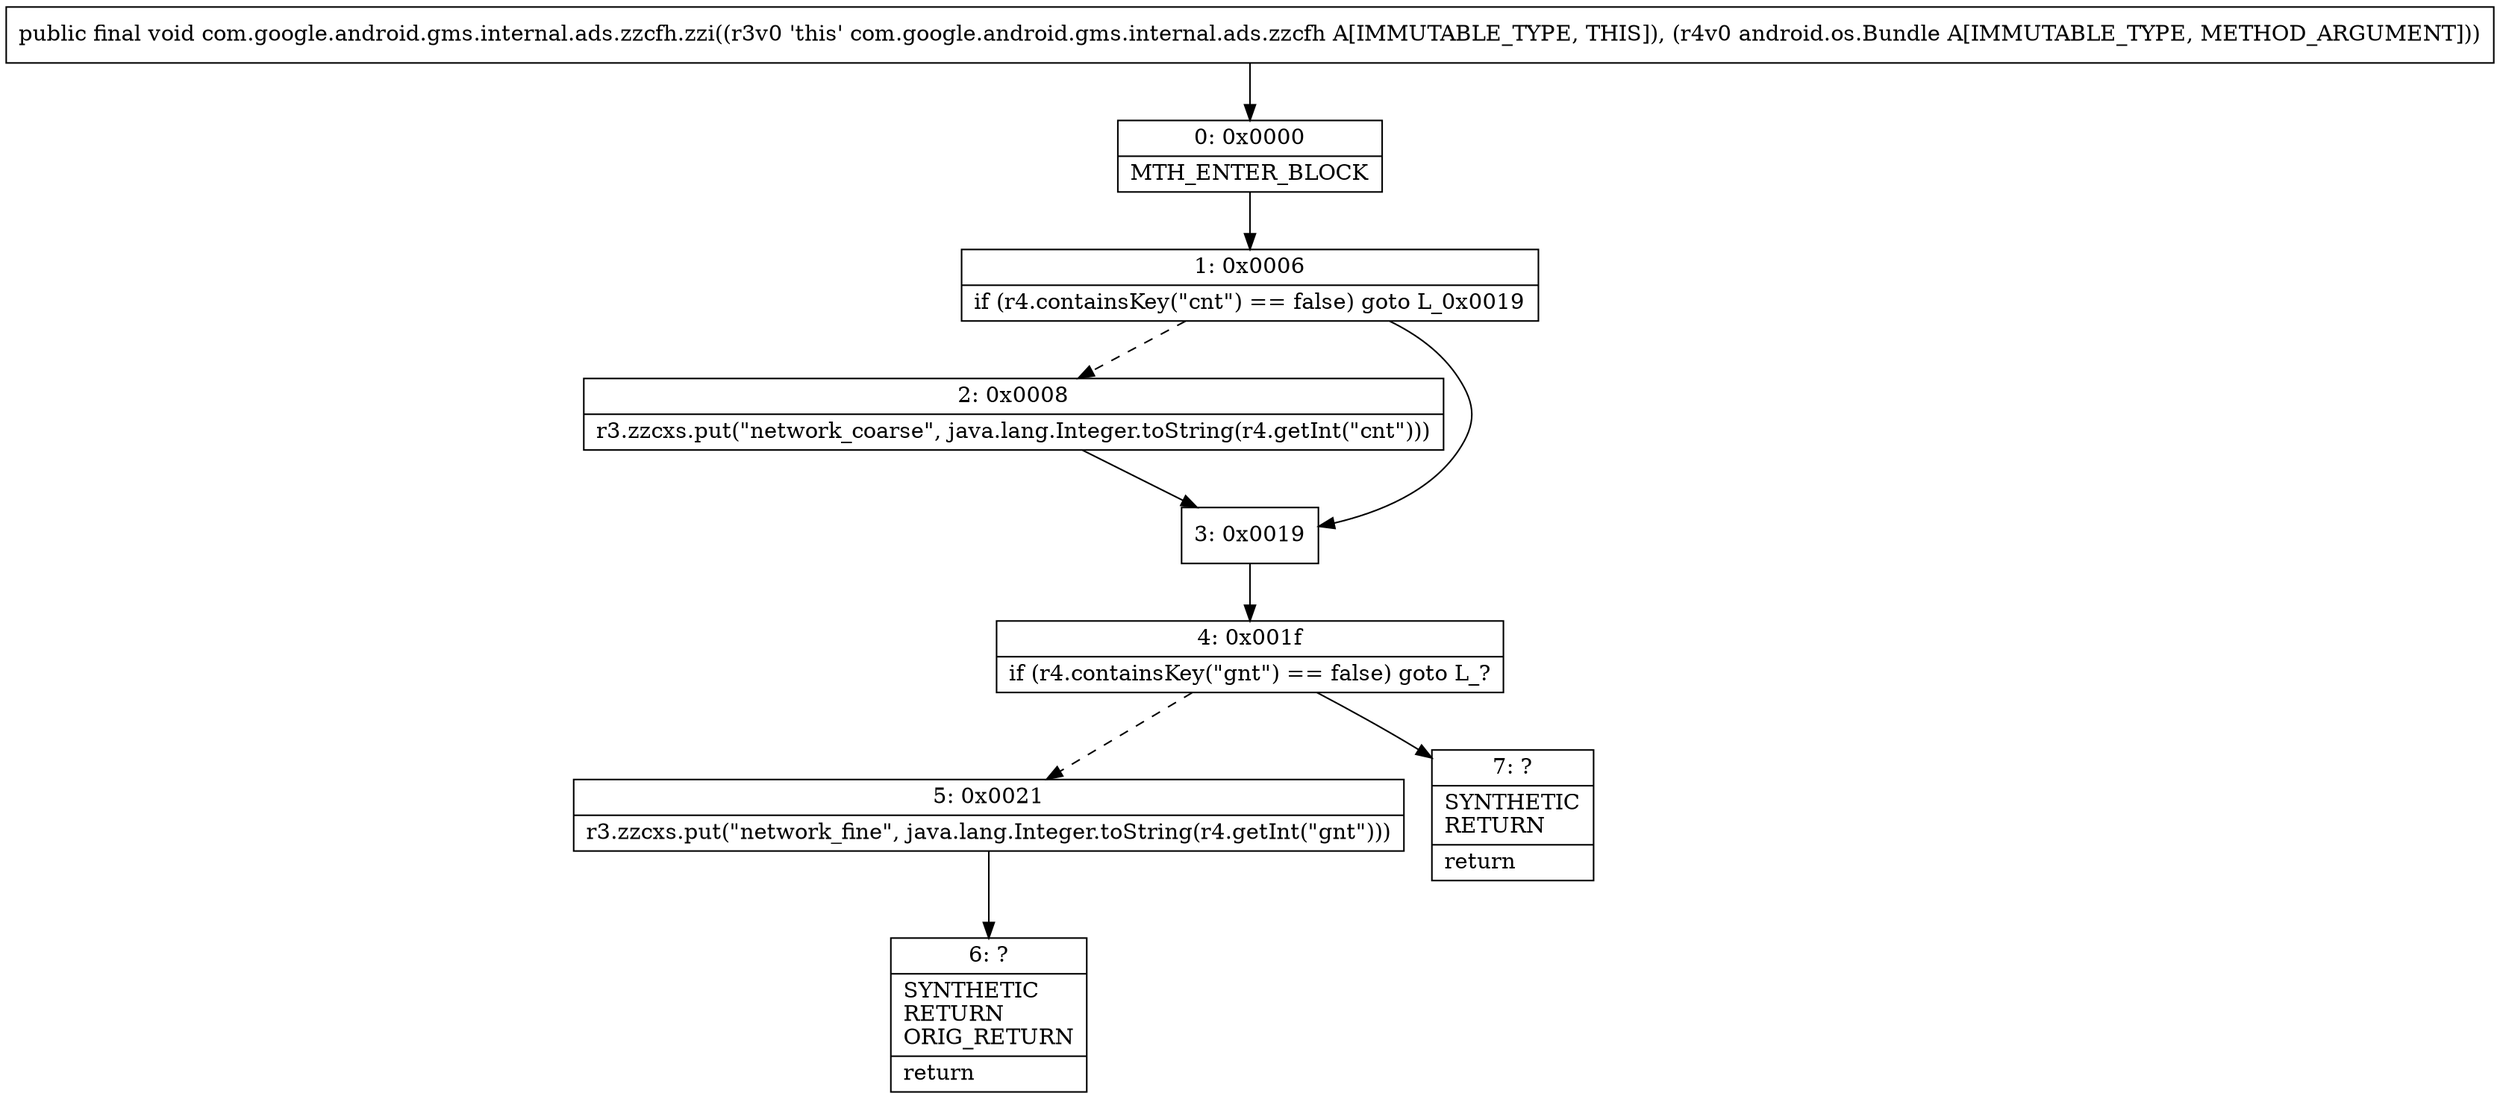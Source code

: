 digraph "CFG forcom.google.android.gms.internal.ads.zzcfh.zzi(Landroid\/os\/Bundle;)V" {
Node_0 [shape=record,label="{0\:\ 0x0000|MTH_ENTER_BLOCK\l}"];
Node_1 [shape=record,label="{1\:\ 0x0006|if (r4.containsKey(\"cnt\") == false) goto L_0x0019\l}"];
Node_2 [shape=record,label="{2\:\ 0x0008|r3.zzcxs.put(\"network_coarse\", java.lang.Integer.toString(r4.getInt(\"cnt\")))\l}"];
Node_3 [shape=record,label="{3\:\ 0x0019}"];
Node_4 [shape=record,label="{4\:\ 0x001f|if (r4.containsKey(\"gnt\") == false) goto L_?\l}"];
Node_5 [shape=record,label="{5\:\ 0x0021|r3.zzcxs.put(\"network_fine\", java.lang.Integer.toString(r4.getInt(\"gnt\")))\l}"];
Node_6 [shape=record,label="{6\:\ ?|SYNTHETIC\lRETURN\lORIG_RETURN\l|return\l}"];
Node_7 [shape=record,label="{7\:\ ?|SYNTHETIC\lRETURN\l|return\l}"];
MethodNode[shape=record,label="{public final void com.google.android.gms.internal.ads.zzcfh.zzi((r3v0 'this' com.google.android.gms.internal.ads.zzcfh A[IMMUTABLE_TYPE, THIS]), (r4v0 android.os.Bundle A[IMMUTABLE_TYPE, METHOD_ARGUMENT])) }"];
MethodNode -> Node_0;
Node_0 -> Node_1;
Node_1 -> Node_2[style=dashed];
Node_1 -> Node_3;
Node_2 -> Node_3;
Node_3 -> Node_4;
Node_4 -> Node_5[style=dashed];
Node_4 -> Node_7;
Node_5 -> Node_6;
}


